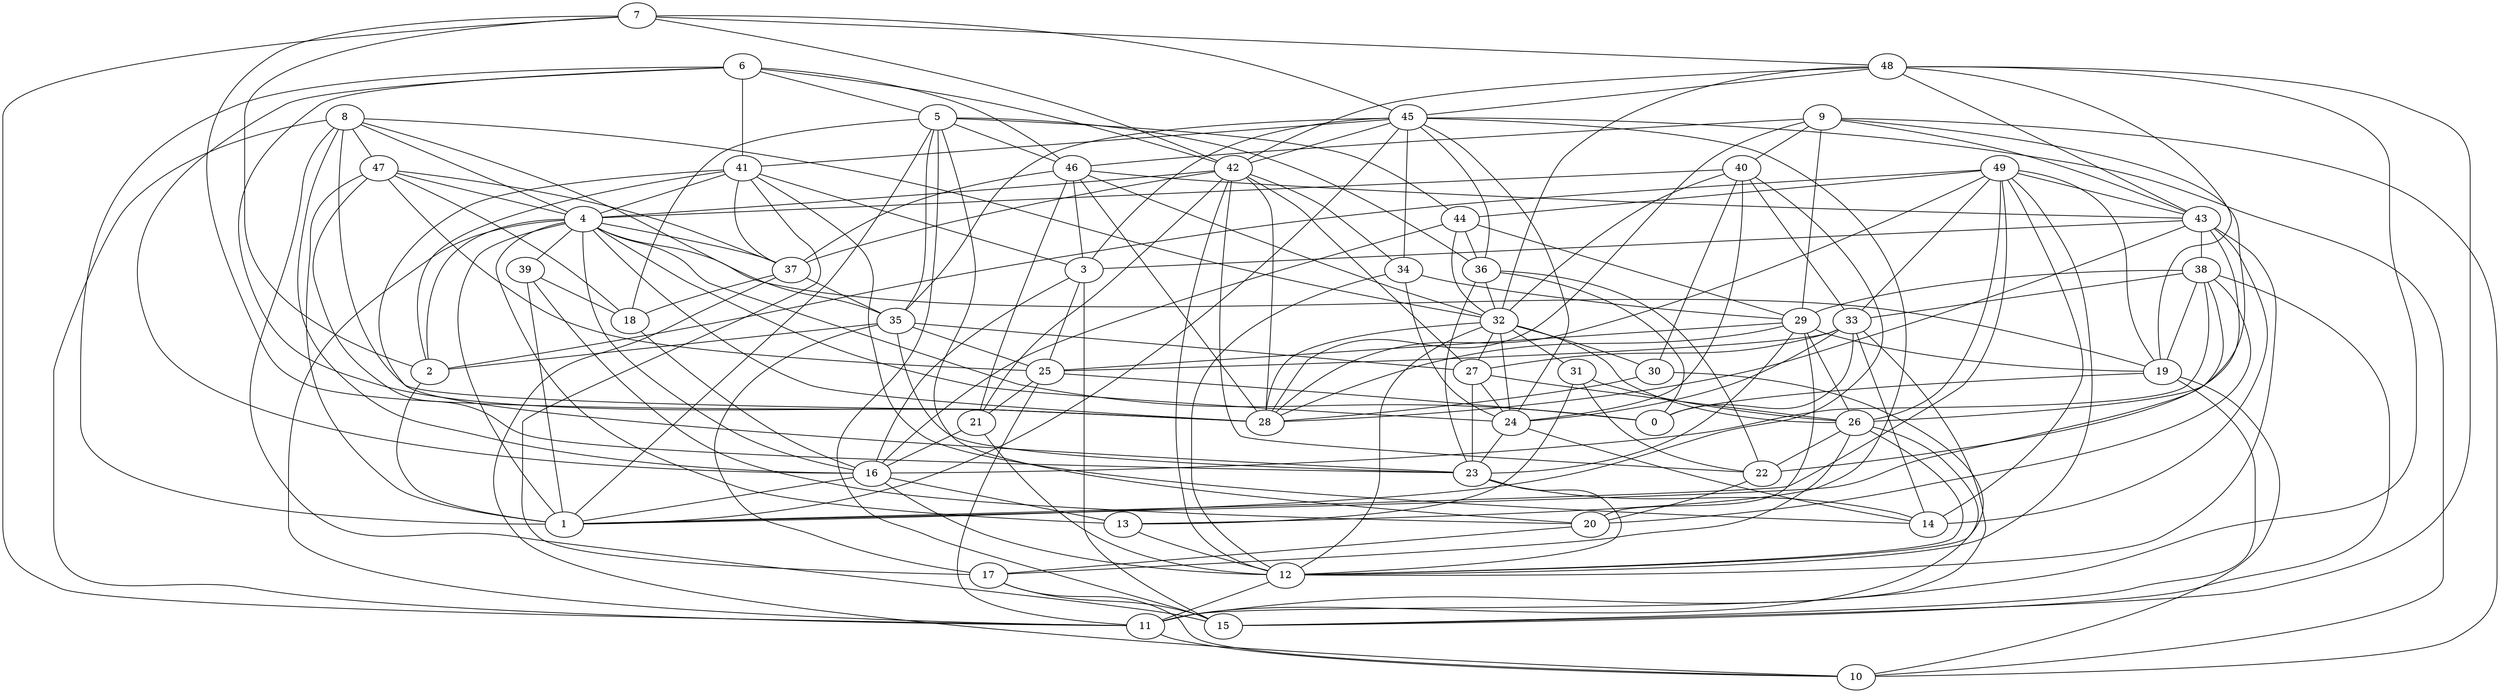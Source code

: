 digraph GG_graph {

subgraph G_graph {
edge [color = black]
"8" -> "35" [dir = none]
"8" -> "15" [dir = none]
"8" -> "4" [dir = none]
"8" -> "47" [dir = none]
"13" -> "12" [dir = none]
"31" -> "22" [dir = none]
"31" -> "13" [dir = none]
"22" -> "20" [dir = none]
"47" -> "23" [dir = none]
"47" -> "4" [dir = none]
"47" -> "1" [dir = none]
"47" -> "25" [dir = none]
"16" -> "13" [dir = none]
"16" -> "1" [dir = none]
"18" -> "16" [dir = none]
"24" -> "14" [dir = none]
"39" -> "1" [dir = none]
"39" -> "18" [dir = none]
"39" -> "20" [dir = none]
"11" -> "10" [dir = none]
"26" -> "11" [dir = none]
"26" -> "12" [dir = none]
"32" -> "24" [dir = none]
"32" -> "26" [dir = none]
"32" -> "31" [dir = none]
"32" -> "27" [dir = none]
"32" -> "30" [dir = none]
"32" -> "12" [dir = none]
"37" -> "18" [dir = none]
"37" -> "35" [dir = none]
"33" -> "14" [dir = none]
"33" -> "27" [dir = none]
"33" -> "24" [dir = none]
"33" -> "11" [dir = none]
"33" -> "25" [dir = none]
"43" -> "14" [dir = none]
"43" -> "3" [dir = none]
"43" -> "22" [dir = none]
"43" -> "12" [dir = none]
"43" -> "38" [dir = none]
"43" -> "28" [dir = none]
"19" -> "15" [dir = none]
"19" -> "0" [dir = none]
"19" -> "10" [dir = none]
"49" -> "44" [dir = none]
"49" -> "33" [dir = none]
"49" -> "14" [dir = none]
"49" -> "2" [dir = none]
"49" -> "26" [dir = none]
"49" -> "19" [dir = none]
"49" -> "43" [dir = none]
"42" -> "22" [dir = none]
"42" -> "4" [dir = none]
"42" -> "27" [dir = none]
"42" -> "28" [dir = none]
"42" -> "34" [dir = none]
"42" -> "37" [dir = none]
"42" -> "21" [dir = none]
"7" -> "45" [dir = none]
"7" -> "42" [dir = none]
"7" -> "48" [dir = none]
"7" -> "11" [dir = none]
"41" -> "37" [dir = none]
"41" -> "17" [dir = none]
"41" -> "4" [dir = none]
"46" -> "32" [dir = none]
"46" -> "37" [dir = none]
"46" -> "21" [dir = none]
"46" -> "28" [dir = none]
"46" -> "43" [dir = none]
"3" -> "16" [dir = none]
"3" -> "15" [dir = none]
"30" -> "28" [dir = none]
"30" -> "12" [dir = none]
"6" -> "41" [dir = none]
"6" -> "5" [dir = none]
"6" -> "46" [dir = none]
"6" -> "42" [dir = none]
"6" -> "28" [dir = none]
"45" -> "34" [dir = none]
"45" -> "35" [dir = none]
"45" -> "36" [dir = none]
"45" -> "42" [dir = none]
"45" -> "10" [dir = none]
"45" -> "3" [dir = none]
"45" -> "1" [dir = none]
"45" -> "13" [dir = none]
"34" -> "29" [dir = none]
"34" -> "24" [dir = none]
"21" -> "16" [dir = none]
"21" -> "12" [dir = none]
"23" -> "12" [dir = none]
"23" -> "14" [dir = none]
"27" -> "24" [dir = none]
"27" -> "26" [dir = none]
"35" -> "23" [dir = none]
"35" -> "2" [dir = none]
"35" -> "27" [dir = none]
"35" -> "17" [dir = none]
"44" -> "16" [dir = none]
"44" -> "32" [dir = none]
"5" -> "18" [dir = none]
"5" -> "1" [dir = none]
"5" -> "46" [dir = none]
"5" -> "44" [dir = none]
"5" -> "36" [dir = none]
"5" -> "15" [dir = none]
"9" -> "26" [dir = none]
"9" -> "28" [dir = none]
"9" -> "46" [dir = none]
"9" -> "10" [dir = none]
"9" -> "29" [dir = none]
"9" -> "40" [dir = none]
"36" -> "32" [dir = none]
"36" -> "0" [dir = none]
"36" -> "23" [dir = none]
"36" -> "22" [dir = none]
"17" -> "10" [dir = none]
"17" -> "15" [dir = none]
"40" -> "33" [dir = none]
"40" -> "4" [dir = none]
"40" -> "30" [dir = none]
"29" -> "20" [dir = none]
"29" -> "23" [dir = none]
"29" -> "26" [dir = none]
"29" -> "25" [dir = none]
"29" -> "28" [dir = none]
"38" -> "1" [dir = none]
"38" -> "15" [dir = none]
"38" -> "29" [dir = none]
"38" -> "16" [dir = none]
"38" -> "33" [dir = none]
"2" -> "1" [dir = none]
"25" -> "0" [dir = none]
"48" -> "11" [dir = none]
"48" -> "15" [dir = none]
"48" -> "19" [dir = none]
"4" -> "39" [dir = none]
"4" -> "16" [dir = none]
"4" -> "37" [dir = none]
"4" -> "24" [dir = none]
"4" -> "11" [dir = none]
"4" -> "28" [dir = none]
"4" -> "19" [dir = none]
"4" -> "2" [dir = none]
"4" -> "13" [dir = none]
"4" -> "0" [dir = none]
"34" -> "12" [dir = none]
"38" -> "19" [dir = none]
"45" -> "24" [dir = none]
"32" -> "28" [dir = none]
"49" -> "28" [dir = none]
"44" -> "36" [dir = none]
"8" -> "11" [dir = none]
"3" -> "25" [dir = none]
"40" -> "32" [dir = none]
"48" -> "32" [dir = none]
"44" -> "29" [dir = none]
"27" -> "23" [dir = none]
"8" -> "28" [dir = none]
"29" -> "19" [dir = none]
"48" -> "43" [dir = none]
"31" -> "26" [dir = none]
"41" -> "23" [dir = none]
"41" -> "2" [dir = none]
"46" -> "3" [dir = none]
"41" -> "3" [dir = none]
"41" -> "14" [dir = none]
"42" -> "12" [dir = none]
"6" -> "1" [dir = none]
"6" -> "16" [dir = none]
"35" -> "25" [dir = none]
"45" -> "41" [dir = none]
"20" -> "17" [dir = none]
"25" -> "11" [dir = none]
"38" -> "20" [dir = none]
"49" -> "1" [dir = none]
"7" -> "2" [dir = none]
"26" -> "17" [dir = none]
"9" -> "43" [dir = none]
"5" -> "20" [dir = none]
"5" -> "35" [dir = none]
"8" -> "32" [dir = none]
"33" -> "0" [dir = none]
"4" -> "1" [dir = none]
"48" -> "45" [dir = none]
"47" -> "18" [dir = none]
"47" -> "37" [dir = none]
"8" -> "16" [dir = none]
"40" -> "24" [dir = none]
"37" -> "10" [dir = none]
"24" -> "23" [dir = none]
"12" -> "11" [dir = none]
"16" -> "12" [dir = none]
"49" -> "12" [dir = none]
"48" -> "42" [dir = none]
"7" -> "28" [dir = none]
"25" -> "21" [dir = none]
"26" -> "22" [dir = none]
"40" -> "1" [dir = none]
}

}
